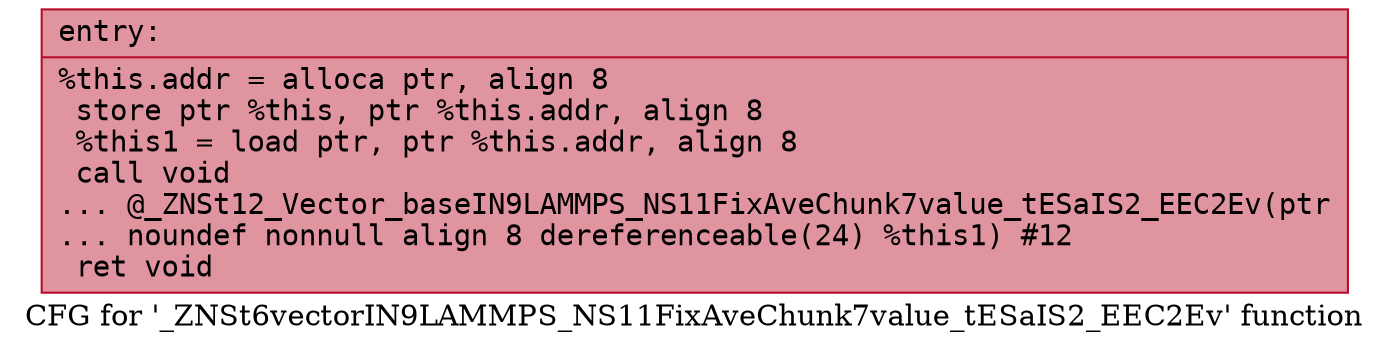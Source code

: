 digraph "CFG for '_ZNSt6vectorIN9LAMMPS_NS11FixAveChunk7value_tESaIS2_EEC2Ev' function" {
	label="CFG for '_ZNSt6vectorIN9LAMMPS_NS11FixAveChunk7value_tESaIS2_EEC2Ev' function";

	Node0x5612893d6420 [shape=record,color="#b70d28ff", style=filled, fillcolor="#b70d2870" fontname="Courier",label="{entry:\l|  %this.addr = alloca ptr, align 8\l  store ptr %this, ptr %this.addr, align 8\l  %this1 = load ptr, ptr %this.addr, align 8\l  call void\l... @_ZNSt12_Vector_baseIN9LAMMPS_NS11FixAveChunk7value_tESaIS2_EEC2Ev(ptr\l... noundef nonnull align 8 dereferenceable(24) %this1) #12\l  ret void\l}"];
}
